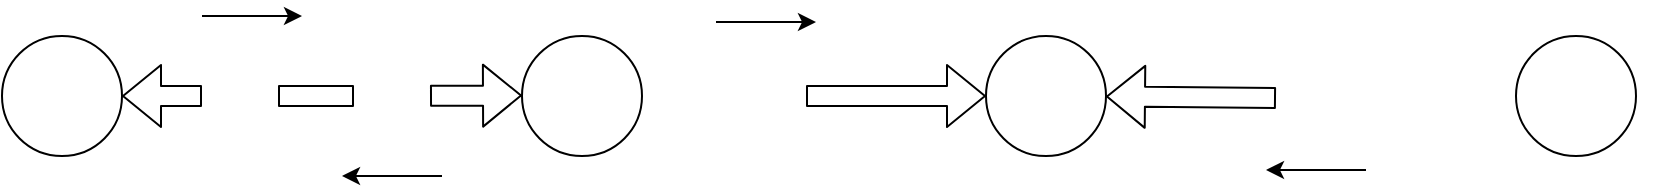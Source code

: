 <mxfile version="14.6.13" type="github">
  <diagram id="VYlVkeTAuaCsyhofgKrP" name="Page-1">
    <mxGraphModel dx="1008" dy="536" grid="0" gridSize="10" guides="1" tooltips="1" connect="1" arrows="1" fold="1" page="0" pageScale="1" pageWidth="827" pageHeight="1169" math="0" shadow="0">
      <root>
        <mxCell id="0" />
        <mxCell id="1" parent="0" />
        <mxCell id="BojdR61HZ1z0DqY5nSkZ-1" value="" style="ellipse;whiteSpace=wrap;html=1;aspect=fixed;" parent="1" vertex="1">
          <mxGeometry x="200" y="160" width="60" height="60" as="geometry" />
        </mxCell>
        <mxCell id="BojdR61HZ1z0DqY5nSkZ-3" value="" style="shape=flexArrow;endArrow=classic;startArrow=none;html=1;" parent="1" source="BojdR61HZ1z0DqY5nSkZ-12" edge="1">
          <mxGeometry width="50" height="50" relative="1" as="geometry">
            <mxPoint x="330" y="260" as="sourcePoint" />
            <mxPoint x="460.001" y="189.737" as="targetPoint" />
          </mxGeometry>
        </mxCell>
        <mxCell id="BojdR61HZ1z0DqY5nSkZ-11" value="" style="shape=image;html=1;verticalAlign=top;verticalLabelPosition=bottom;labelBackgroundColor=#ffffff;imageAspect=0;aspect=fixed;image=https://cdn4.iconfinder.com/data/icons/iconsimple-logotypes/512/android-128.png" parent="1" vertex="1">
          <mxGeometry x="300" y="171" width="38" height="38" as="geometry" />
        </mxCell>
        <mxCell id="BojdR61HZ1z0DqY5nSkZ-13" value="" style="shape=flexArrow;endArrow=none;startArrow=classic;html=1;" parent="1" source="BojdR61HZ1z0DqY5nSkZ-1" target="BojdR61HZ1z0DqY5nSkZ-11" edge="1">
          <mxGeometry width="50" height="50" relative="1" as="geometry">
            <mxPoint x="260" y="190" as="sourcePoint" />
            <mxPoint x="460" y="190" as="targetPoint" />
          </mxGeometry>
        </mxCell>
        <mxCell id="BojdR61HZ1z0DqY5nSkZ-12" value="" style="shape=image;html=1;verticalAlign=top;verticalLabelPosition=bottom;labelBackgroundColor=#ffffff;imageAspect=0;aspect=fixed;image=https://cdn4.iconfinder.com/data/icons/iconsimple-logotypes/512/android-128.png" parent="1" vertex="1">
          <mxGeometry x="376" y="171" width="38" height="38" as="geometry" />
        </mxCell>
        <mxCell id="BojdR61HZ1z0DqY5nSkZ-14" value="" style="shape=flexArrow;endArrow=none;startArrow=none;html=1;" parent="1" source="BojdR61HZ1z0DqY5nSkZ-11" target="BojdR61HZ1z0DqY5nSkZ-12" edge="1">
          <mxGeometry width="50" height="50" relative="1" as="geometry">
            <mxPoint x="328" y="189.982" as="sourcePoint" />
            <mxPoint x="460.0" y="189.855" as="targetPoint" />
          </mxGeometry>
        </mxCell>
        <mxCell id="BojdR61HZ1z0DqY5nSkZ-15" value="" style="endArrow=classic;html=1;" parent="1" edge="1">
          <mxGeometry width="50" height="50" relative="1" as="geometry">
            <mxPoint x="300" y="150" as="sourcePoint" />
            <mxPoint x="350" y="150" as="targetPoint" />
          </mxGeometry>
        </mxCell>
        <mxCell id="BojdR61HZ1z0DqY5nSkZ-16" value="" style="endArrow=classic;html=1;" parent="1" edge="1">
          <mxGeometry width="50" height="50" relative="1" as="geometry">
            <mxPoint x="420" y="230" as="sourcePoint" />
            <mxPoint x="370" y="230" as="targetPoint" />
          </mxGeometry>
        </mxCell>
        <mxCell id="BojdR61HZ1z0DqY5nSkZ-17" value="" style="ellipse;whiteSpace=wrap;html=1;aspect=fixed;" parent="1" vertex="1">
          <mxGeometry x="460" y="160" width="60" height="60" as="geometry" />
        </mxCell>
        <mxCell id="BojdR61HZ1z0DqY5nSkZ-19" value="" style="ellipse;whiteSpace=wrap;html=1;aspect=fixed;" parent="1" vertex="1">
          <mxGeometry x="692" y="160" width="60" height="60" as="geometry" />
        </mxCell>
        <mxCell id="BojdR61HZ1z0DqY5nSkZ-20" value="" style="shape=flexArrow;endArrow=classic;html=1;" parent="1" target="BojdR61HZ1z0DqY5nSkZ-19" edge="1">
          <mxGeometry width="50" height="50" relative="1" as="geometry">
            <mxPoint x="602" y="190" as="sourcePoint" />
            <mxPoint x="476" y="214" as="targetPoint" />
          </mxGeometry>
        </mxCell>
        <mxCell id="BojdR61HZ1z0DqY5nSkZ-21" value="" style="shape=flexArrow;endArrow=classic;html=1;" parent="1" target="BojdR61HZ1z0DqY5nSkZ-19" edge="1">
          <mxGeometry width="50" height="50" relative="1" as="geometry">
            <mxPoint x="837" y="191" as="sourcePoint" />
            <mxPoint x="702" y="200" as="targetPoint" />
          </mxGeometry>
        </mxCell>
        <mxCell id="BojdR61HZ1z0DqY5nSkZ-22" value="" style="shape=image;html=1;verticalAlign=top;verticalLabelPosition=bottom;labelBackgroundColor=#ffffff;imageAspect=0;aspect=fixed;image=https://cdn4.iconfinder.com/data/icons/iconsimple-logotypes/512/android-128.png" parent="1" vertex="1">
          <mxGeometry x="563" y="171" width="38" height="38" as="geometry" />
        </mxCell>
        <mxCell id="BojdR61HZ1z0DqY5nSkZ-23" value="" style="shape=image;html=1;verticalAlign=top;verticalLabelPosition=bottom;labelBackgroundColor=#ffffff;imageAspect=0;aspect=fixed;image=https://cdn4.iconfinder.com/data/icons/iconsimple-logotypes/512/android-128.png" parent="1" vertex="1">
          <mxGeometry x="838" y="171" width="38" height="38" as="geometry" />
        </mxCell>
        <mxCell id="BojdR61HZ1z0DqY5nSkZ-24" value="" style="endArrow=classic;html=1;" parent="1" edge="1">
          <mxGeometry width="50" height="50" relative="1" as="geometry">
            <mxPoint x="557" y="153" as="sourcePoint" />
            <mxPoint x="607" y="153" as="targetPoint" />
          </mxGeometry>
        </mxCell>
        <mxCell id="BojdR61HZ1z0DqY5nSkZ-25" value="" style="endArrow=classic;html=1;" parent="1" edge="1">
          <mxGeometry width="50" height="50" relative="1" as="geometry">
            <mxPoint x="882" y="227" as="sourcePoint" />
            <mxPoint x="832" y="227" as="targetPoint" />
          </mxGeometry>
        </mxCell>
        <mxCell id="mA_BSPlJ4o0QRFDZYxEd-1" value="" style="ellipse;whiteSpace=wrap;html=1;aspect=fixed;" vertex="1" parent="1">
          <mxGeometry x="957" y="160" width="60" height="60" as="geometry" />
        </mxCell>
        <mxCell id="mA_BSPlJ4o0QRFDZYxEd-2" value="" style="shape=image;html=1;verticalAlign=top;verticalLabelPosition=bottom;labelBackgroundColor=#ffffff;imageAspect=0;aspect=fixed;image=https://cdn4.iconfinder.com/data/icons/iconsimple-logotypes/512/android-128.png" vertex="1" parent="1">
          <mxGeometry x="989" y="160" width="38" height="38" as="geometry" />
        </mxCell>
        <mxCell id="mA_BSPlJ4o0QRFDZYxEd-3" value="" style="shape=image;html=1;verticalAlign=top;verticalLabelPosition=bottom;labelBackgroundColor=#ffffff;imageAspect=0;aspect=fixed;image=https://cdn4.iconfinder.com/data/icons/iconsimple-logotypes/512/android-128.png" vertex="1" parent="1">
          <mxGeometry x="946" y="160" width="38" height="38" as="geometry" />
        </mxCell>
        <mxCell id="mA_BSPlJ4o0QRFDZYxEd-4" value="" style="shape=image;html=1;verticalAlign=top;verticalLabelPosition=bottom;labelBackgroundColor=#ffffff;imageAspect=0;aspect=fixed;image=https://cdn4.iconfinder.com/data/icons/iconsimple-logotypes/512/android-128.png" vertex="1" parent="1">
          <mxGeometry x="968" y="194" width="38" height="38" as="geometry" />
        </mxCell>
      </root>
    </mxGraphModel>
  </diagram>
</mxfile>
